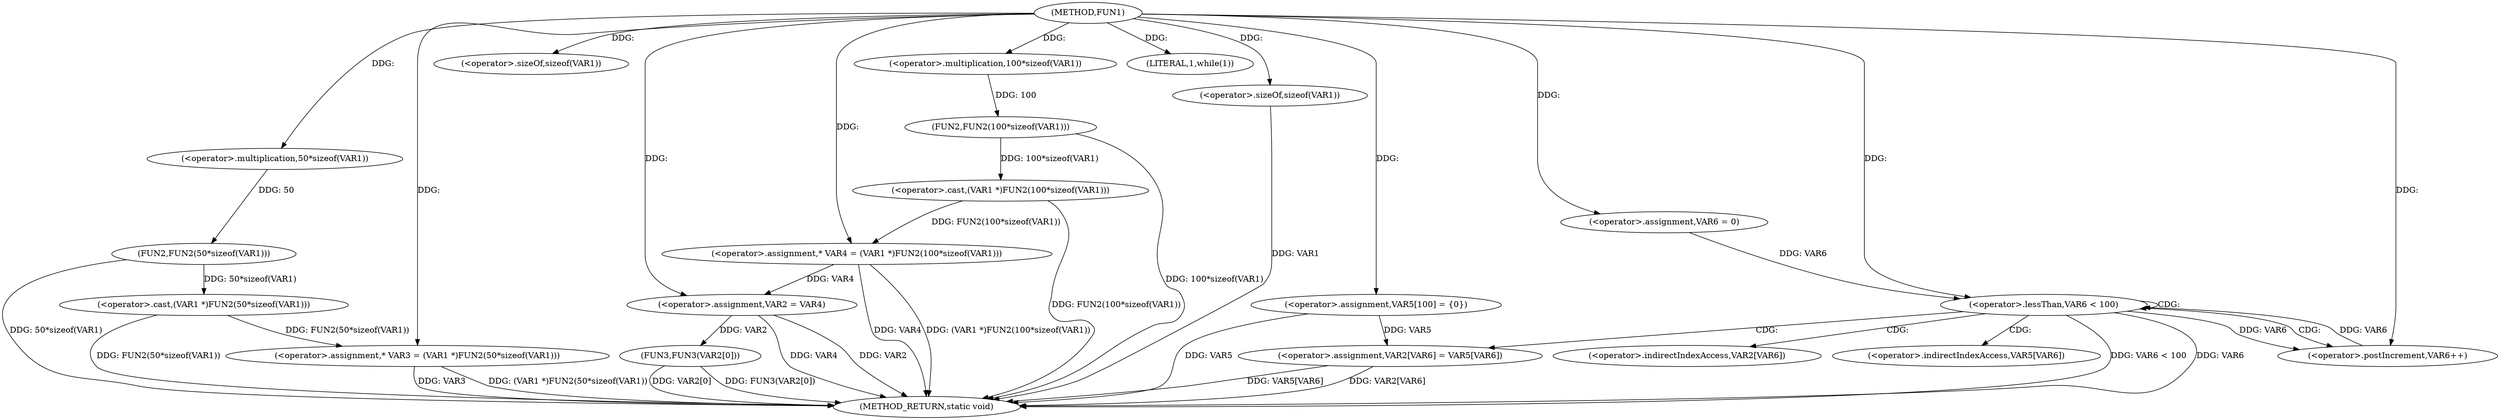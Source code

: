 digraph FUN1 {  
"1000100" [label = "(METHOD,FUN1)" ]
"1000157" [label = "(METHOD_RETURN,static void)" ]
"1000104" [label = "(<operator>.assignment,* VAR3 = (VAR1 *)FUN2(50*sizeof(VAR1)))" ]
"1000106" [label = "(<operator>.cast,(VAR1 *)FUN2(50*sizeof(VAR1)))" ]
"1000108" [label = "(FUN2,FUN2(50*sizeof(VAR1)))" ]
"1000109" [label = "(<operator>.multiplication,50*sizeof(VAR1))" ]
"1000111" [label = "(<operator>.sizeOf,sizeof(VAR1))" ]
"1000114" [label = "(<operator>.assignment,* VAR4 = (VAR1 *)FUN2(100*sizeof(VAR1)))" ]
"1000116" [label = "(<operator>.cast,(VAR1 *)FUN2(100*sizeof(VAR1)))" ]
"1000118" [label = "(FUN2,FUN2(100*sizeof(VAR1)))" ]
"1000119" [label = "(<operator>.multiplication,100*sizeof(VAR1))" ]
"1000121" [label = "(<operator>.sizeOf,sizeof(VAR1))" ]
"1000124" [label = "(LITERAL,1,while(1))" ]
"1000126" [label = "(<operator>.assignment,VAR2 = VAR4)" ]
"1000132" [label = "(<operator>.assignment,VAR5[100] = {0})" ]
"1000137" [label = "(<operator>.assignment,VAR6 = 0)" ]
"1000140" [label = "(<operator>.lessThan,VAR6 < 100)" ]
"1000143" [label = "(<operator>.postIncrement,VAR6++)" ]
"1000146" [label = "(<operator>.assignment,VAR2[VAR6] = VAR5[VAR6])" ]
"1000153" [label = "(FUN3,FUN3(VAR2[0]))" ]
"1000147" [label = "(<operator>.indirectIndexAccess,VAR2[VAR6])" ]
"1000150" [label = "(<operator>.indirectIndexAccess,VAR5[VAR6])" ]
  "1000106" -> "1000157"  [ label = "DDG: FUN2(50*sizeof(VAR1))"] 
  "1000104" -> "1000157"  [ label = "DDG: VAR3"] 
  "1000140" -> "1000157"  [ label = "DDG: VAR6 < 100"] 
  "1000116" -> "1000157"  [ label = "DDG: FUN2(100*sizeof(VAR1))"] 
  "1000132" -> "1000157"  [ label = "DDG: VAR5"] 
  "1000153" -> "1000157"  [ label = "DDG: VAR2[0]"] 
  "1000146" -> "1000157"  [ label = "DDG: VAR5[VAR6]"] 
  "1000126" -> "1000157"  [ label = "DDG: VAR4"] 
  "1000118" -> "1000157"  [ label = "DDG: 100*sizeof(VAR1)"] 
  "1000140" -> "1000157"  [ label = "DDG: VAR6"] 
  "1000114" -> "1000157"  [ label = "DDG: VAR4"] 
  "1000126" -> "1000157"  [ label = "DDG: VAR2"] 
  "1000153" -> "1000157"  [ label = "DDG: FUN3(VAR2[0])"] 
  "1000121" -> "1000157"  [ label = "DDG: VAR1"] 
  "1000146" -> "1000157"  [ label = "DDG: VAR2[VAR6]"] 
  "1000114" -> "1000157"  [ label = "DDG: (VAR1 *)FUN2(100*sizeof(VAR1))"] 
  "1000104" -> "1000157"  [ label = "DDG: (VAR1 *)FUN2(50*sizeof(VAR1))"] 
  "1000108" -> "1000157"  [ label = "DDG: 50*sizeof(VAR1)"] 
  "1000106" -> "1000104"  [ label = "DDG: FUN2(50*sizeof(VAR1))"] 
  "1000100" -> "1000104"  [ label = "DDG: "] 
  "1000108" -> "1000106"  [ label = "DDG: 50*sizeof(VAR1)"] 
  "1000109" -> "1000108"  [ label = "DDG: 50"] 
  "1000100" -> "1000109"  [ label = "DDG: "] 
  "1000100" -> "1000111"  [ label = "DDG: "] 
  "1000116" -> "1000114"  [ label = "DDG: FUN2(100*sizeof(VAR1))"] 
  "1000100" -> "1000114"  [ label = "DDG: "] 
  "1000118" -> "1000116"  [ label = "DDG: 100*sizeof(VAR1)"] 
  "1000119" -> "1000118"  [ label = "DDG: 100"] 
  "1000100" -> "1000119"  [ label = "DDG: "] 
  "1000100" -> "1000121"  [ label = "DDG: "] 
  "1000100" -> "1000124"  [ label = "DDG: "] 
  "1000114" -> "1000126"  [ label = "DDG: VAR4"] 
  "1000100" -> "1000126"  [ label = "DDG: "] 
  "1000100" -> "1000132"  [ label = "DDG: "] 
  "1000100" -> "1000137"  [ label = "DDG: "] 
  "1000143" -> "1000140"  [ label = "DDG: VAR6"] 
  "1000137" -> "1000140"  [ label = "DDG: VAR6"] 
  "1000100" -> "1000140"  [ label = "DDG: "] 
  "1000140" -> "1000143"  [ label = "DDG: VAR6"] 
  "1000100" -> "1000143"  [ label = "DDG: "] 
  "1000132" -> "1000146"  [ label = "DDG: VAR5"] 
  "1000126" -> "1000153"  [ label = "DDG: VAR2"] 
  "1000140" -> "1000147"  [ label = "CDG: "] 
  "1000140" -> "1000150"  [ label = "CDG: "] 
  "1000140" -> "1000146"  [ label = "CDG: "] 
  "1000140" -> "1000143"  [ label = "CDG: "] 
  "1000140" -> "1000140"  [ label = "CDG: "] 
}

